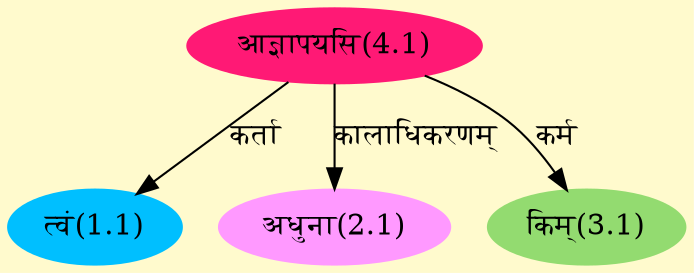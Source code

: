 digraph G{
rankdir=BT;
 compound=true;
 bgcolor="lemonchiffon1";
Node1_1 [style=filled, color="#00BFFF" label = "त्वं(1.1)"]
Node4_1 [style=filled, color="#FF1975" label = "आज्ञापयसि(4.1)"]
Node2_1 [style=filled, color="#FF99FF" label = "अधुना(2.1)"]
Node3_1 [style=filled, color="#93DB70" label = "किम्(3.1)"]
/* Start of Relations section */

Node1_1 -> Node4_1 [  label="कर्ता"  dir="back" ]
Node2_1 -> Node4_1 [  label="कालाधिकरणम्"  dir="back" ]
Node3_1 -> Node4_1 [  label="कर्म"  dir="back" ]
}
